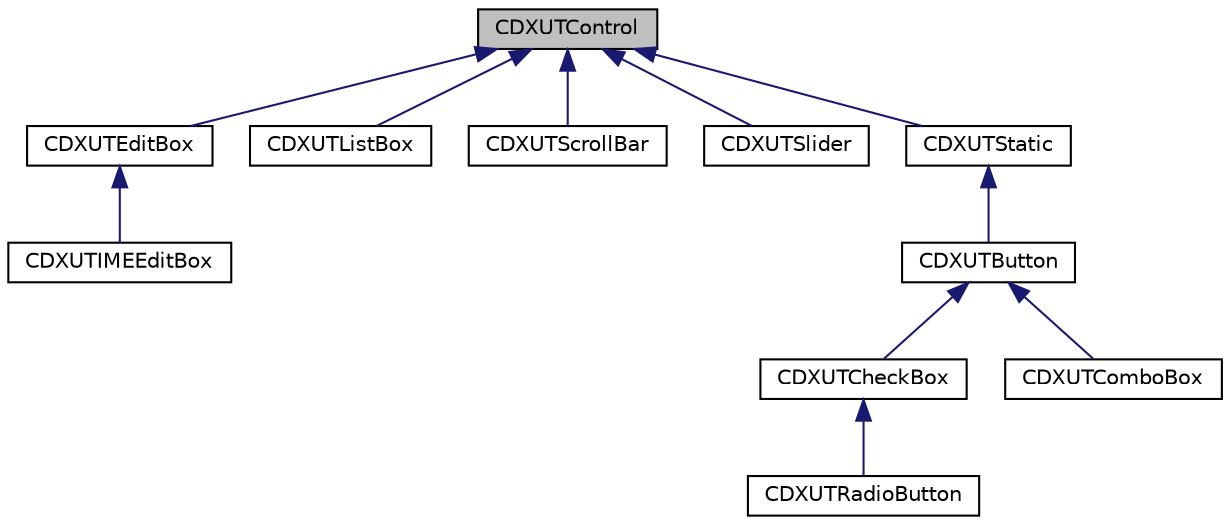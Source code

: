 digraph "CDXUTControl"
{
  edge [fontname="Helvetica",fontsize="10",labelfontname="Helvetica",labelfontsize="10"];
  node [fontname="Helvetica",fontsize="10",shape=record];
  Node1 [label="CDXUTControl",height=0.2,width=0.4,color="black", fillcolor="grey75", style="filled", fontcolor="black"];
  Node1 -> Node2 [dir="back",color="midnightblue",fontsize="10",style="solid",fontname="Helvetica"];
  Node2 [label="CDXUTEditBox",height=0.2,width=0.4,color="black", fillcolor="white", style="filled",URL="$class_c_d_x_u_t_edit_box.html"];
  Node2 -> Node3 [dir="back",color="midnightblue",fontsize="10",style="solid",fontname="Helvetica"];
  Node3 [label="CDXUTIMEEditBox",height=0.2,width=0.4,color="black", fillcolor="white", style="filled",URL="$class_c_d_x_u_t_i_m_e_edit_box.html"];
  Node1 -> Node4 [dir="back",color="midnightblue",fontsize="10",style="solid",fontname="Helvetica"];
  Node4 [label="CDXUTListBox",height=0.2,width=0.4,color="black", fillcolor="white", style="filled",URL="$class_c_d_x_u_t_list_box.html"];
  Node1 -> Node5 [dir="back",color="midnightblue",fontsize="10",style="solid",fontname="Helvetica"];
  Node5 [label="CDXUTScrollBar",height=0.2,width=0.4,color="black", fillcolor="white", style="filled",URL="$class_c_d_x_u_t_scroll_bar.html"];
  Node1 -> Node6 [dir="back",color="midnightblue",fontsize="10",style="solid",fontname="Helvetica"];
  Node6 [label="CDXUTSlider",height=0.2,width=0.4,color="black", fillcolor="white", style="filled",URL="$class_c_d_x_u_t_slider.html"];
  Node1 -> Node7 [dir="back",color="midnightblue",fontsize="10",style="solid",fontname="Helvetica"];
  Node7 [label="CDXUTStatic",height=0.2,width=0.4,color="black", fillcolor="white", style="filled",URL="$class_c_d_x_u_t_static.html"];
  Node7 -> Node8 [dir="back",color="midnightblue",fontsize="10",style="solid",fontname="Helvetica"];
  Node8 [label="CDXUTButton",height=0.2,width=0.4,color="black", fillcolor="white", style="filled",URL="$class_c_d_x_u_t_button.html"];
  Node8 -> Node9 [dir="back",color="midnightblue",fontsize="10",style="solid",fontname="Helvetica"];
  Node9 [label="CDXUTCheckBox",height=0.2,width=0.4,color="black", fillcolor="white", style="filled",URL="$class_c_d_x_u_t_check_box.html"];
  Node9 -> Node10 [dir="back",color="midnightblue",fontsize="10",style="solid",fontname="Helvetica"];
  Node10 [label="CDXUTRadioButton",height=0.2,width=0.4,color="black", fillcolor="white", style="filled",URL="$class_c_d_x_u_t_radio_button.html"];
  Node8 -> Node11 [dir="back",color="midnightblue",fontsize="10",style="solid",fontname="Helvetica"];
  Node11 [label="CDXUTComboBox",height=0.2,width=0.4,color="black", fillcolor="white", style="filled",URL="$class_c_d_x_u_t_combo_box.html"];
}
